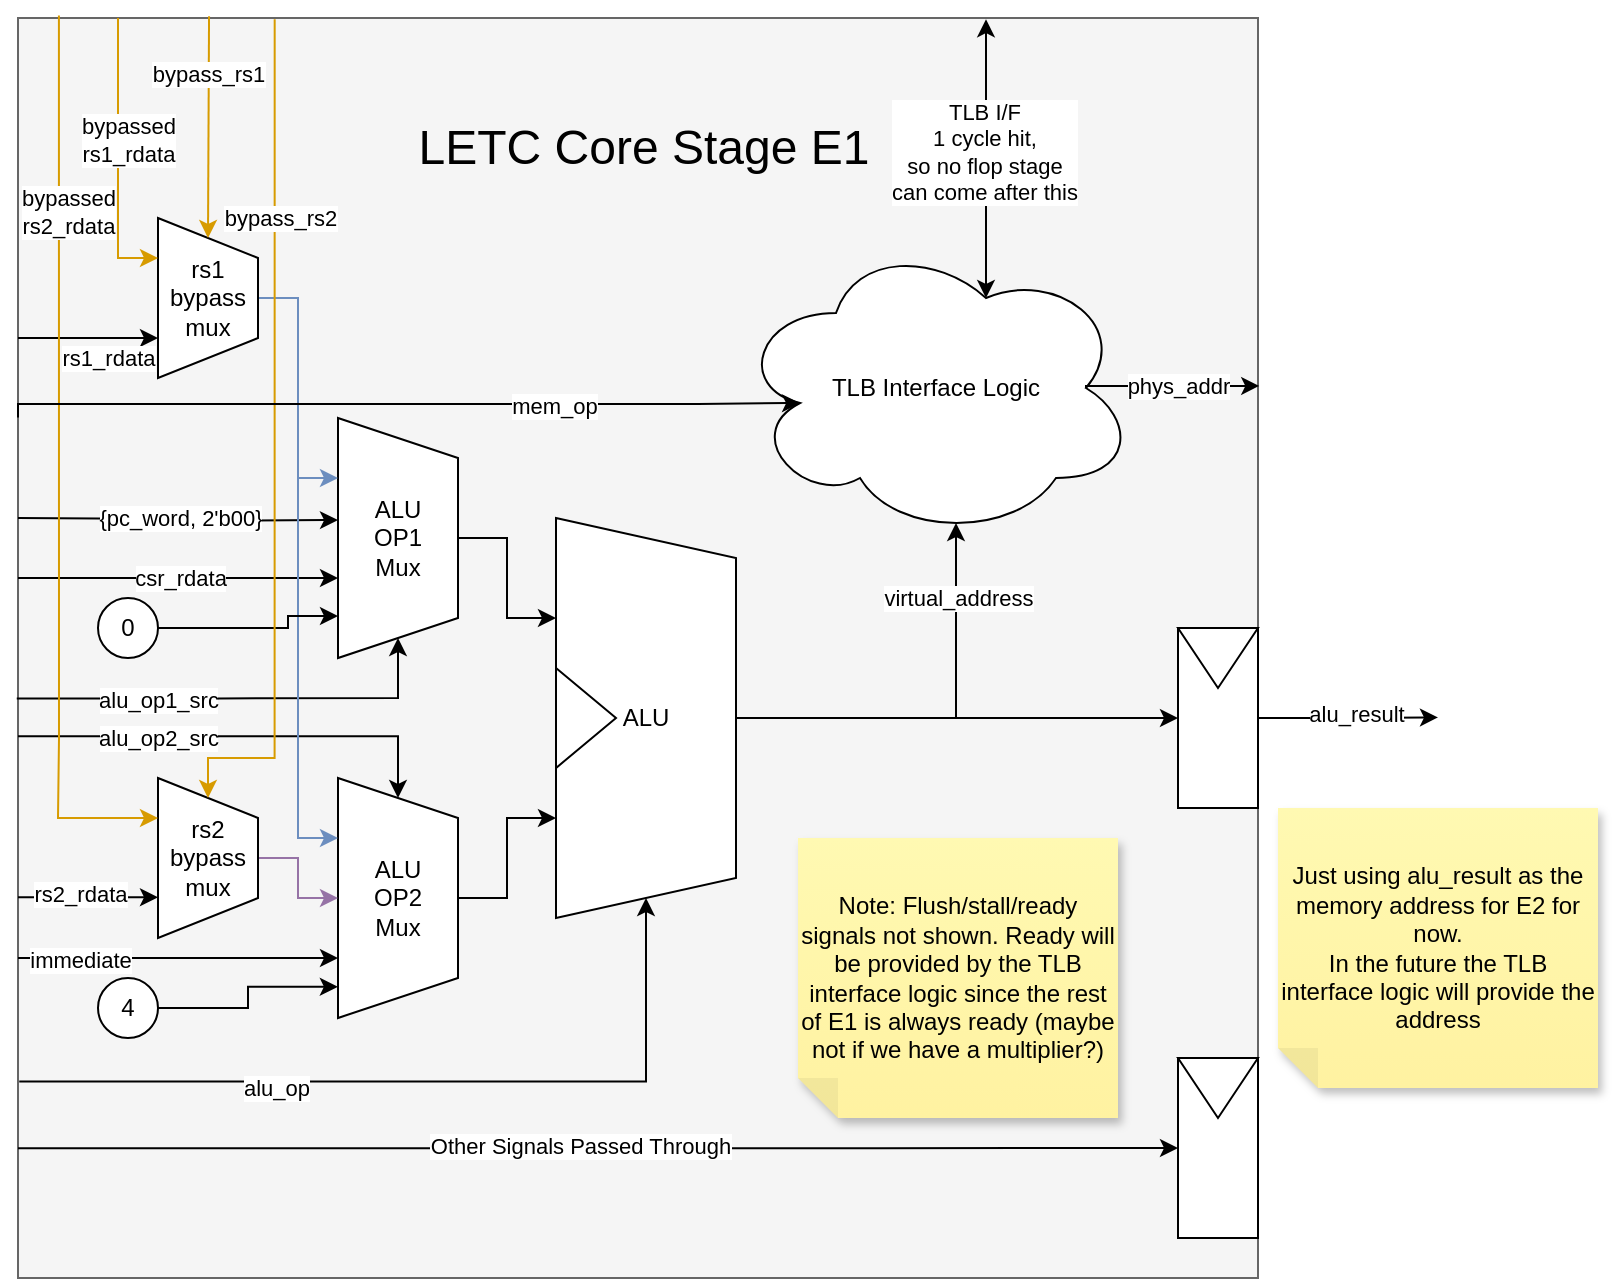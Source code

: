<mxfile version="24.0.4" type="device">
  <diagram name="Page-1" id="mX2h6JksRinRSsMRI6-A">
    <mxGraphModel dx="1046" dy="633" grid="1" gridSize="10" guides="1" tooltips="1" connect="1" arrows="1" fold="1" page="1" pageScale="1" pageWidth="827" pageHeight="1169" math="0" shadow="0">
      <root>
        <mxCell id="0" />
        <mxCell id="1" parent="0" />
        <mxCell id="oQ6gl76hAbbXNXq-nnLv-1" value="" style="rounded=0;whiteSpace=wrap;html=1;fillColor=#f5f5f5;fontColor=#333333;strokeColor=#666666;" vertex="1" parent="1">
          <mxGeometry x="100" y="110" width="620" height="630" as="geometry" />
        </mxCell>
        <mxCell id="oQ6gl76hAbbXNXq-nnLv-61" style="edgeStyle=orthogonalEdgeStyle;rounded=0;orthogonalLoop=1;jettySize=auto;html=1;exitX=0.5;exitY=0;exitDx=0;exitDy=0;entryX=0.25;entryY=1;entryDx=0;entryDy=0;" edge="1" parent="1" source="oQ6gl76hAbbXNXq-nnLv-4" target="oQ6gl76hAbbXNXq-nnLv-58">
          <mxGeometry relative="1" as="geometry" />
        </mxCell>
        <mxCell id="oQ6gl76hAbbXNXq-nnLv-4" value="&lt;div&gt;ALU&lt;/div&gt;OP1&lt;div&gt;Mux&lt;/div&gt;" style="shape=trapezoid;perimeter=trapezoidPerimeter;whiteSpace=wrap;html=1;fixedSize=1;direction=south;" vertex="1" parent="1">
          <mxGeometry x="260" y="310" width="60" height="120" as="geometry" />
        </mxCell>
        <mxCell id="oQ6gl76hAbbXNXq-nnLv-7" style="edgeStyle=orthogonalEdgeStyle;rounded=0;orthogonalLoop=1;jettySize=auto;html=1;exitX=0;exitY=0.897;exitDx=0;exitDy=0;entryX=0;entryY=0.5;entryDx=0;entryDy=0;exitPerimeter=0;" edge="1" parent="1" source="oQ6gl76hAbbXNXq-nnLv-1" target="oQ6gl76hAbbXNXq-nnLv-9">
          <mxGeometry relative="1" as="geometry">
            <mxPoint x="60.0" y="564.57" as="sourcePoint" />
            <mxPoint x="680" y="564.57" as="targetPoint" />
            <Array as="points">
              <mxPoint x="530" y="675" />
              <mxPoint x="530" y="675" />
            </Array>
          </mxGeometry>
        </mxCell>
        <mxCell id="oQ6gl76hAbbXNXq-nnLv-8" value="Other Signals Passed Through" style="edgeLabel;html=1;align=center;verticalAlign=middle;resizable=0;points=[];" vertex="1" connectable="0" parent="oQ6gl76hAbbXNXq-nnLv-7">
          <mxGeometry x="-0.032" y="1" relative="1" as="geometry">
            <mxPoint as="offset" />
          </mxGeometry>
        </mxCell>
        <mxCell id="oQ6gl76hAbbXNXq-nnLv-13" value="" style="group" vertex="1" connectable="0" parent="1">
          <mxGeometry x="680" y="630" width="40" height="90" as="geometry" />
        </mxCell>
        <mxCell id="oQ6gl76hAbbXNXq-nnLv-9" value="" style="rounded=0;whiteSpace=wrap;html=1;" vertex="1" parent="oQ6gl76hAbbXNXq-nnLv-13">
          <mxGeometry width="40" height="90" as="geometry" />
        </mxCell>
        <mxCell id="oQ6gl76hAbbXNXq-nnLv-10" value="" style="triangle;whiteSpace=wrap;html=1;direction=south;" vertex="1" parent="oQ6gl76hAbbXNXq-nnLv-13">
          <mxGeometry width="40" height="30" as="geometry" />
        </mxCell>
        <mxCell id="oQ6gl76hAbbXNXq-nnLv-54" style="edgeStyle=orthogonalEdgeStyle;rounded=0;orthogonalLoop=1;jettySize=auto;html=1;exitX=0.75;exitY=1;exitDx=0;exitDy=0;entryX=0.75;entryY=1;entryDx=0;entryDy=0;" edge="1" parent="1" target="oQ6gl76hAbbXNXq-nnLv-16">
          <mxGeometry relative="1" as="geometry">
            <mxPoint x="100" y="580" as="sourcePoint" />
            <Array as="points">
              <mxPoint x="100" y="580" />
            </Array>
          </mxGeometry>
        </mxCell>
        <mxCell id="oQ6gl76hAbbXNXq-nnLv-55" value="immediate" style="edgeLabel;html=1;align=center;verticalAlign=middle;resizable=0;points=[];" vertex="1" connectable="0" parent="oQ6gl76hAbbXNXq-nnLv-54">
          <mxGeometry x="-0.734" y="-1" relative="1" as="geometry">
            <mxPoint x="9" as="offset" />
          </mxGeometry>
        </mxCell>
        <mxCell id="oQ6gl76hAbbXNXq-nnLv-62" style="edgeStyle=orthogonalEdgeStyle;rounded=0;orthogonalLoop=1;jettySize=auto;html=1;exitX=0.5;exitY=0;exitDx=0;exitDy=0;entryX=0.75;entryY=1;entryDx=0;entryDy=0;" edge="1" parent="1" source="oQ6gl76hAbbXNXq-nnLv-16" target="oQ6gl76hAbbXNXq-nnLv-58">
          <mxGeometry relative="1" as="geometry" />
        </mxCell>
        <mxCell id="oQ6gl76hAbbXNXq-nnLv-16" value="&lt;div&gt;ALU&lt;/div&gt;OP2&lt;div&gt;Mux&lt;/div&gt;" style="shape=trapezoid;perimeter=trapezoidPerimeter;whiteSpace=wrap;html=1;fixedSize=1;direction=south;" vertex="1" parent="1">
          <mxGeometry x="260" y="490" width="60" height="120" as="geometry" />
        </mxCell>
        <mxCell id="oQ6gl76hAbbXNXq-nnLv-17" style="edgeStyle=orthogonalEdgeStyle;rounded=0;orthogonalLoop=1;jettySize=auto;html=1;exitX=0;exitY=0.57;exitDx=0;exitDy=0;entryX=0;entryY=0.5;entryDx=0;entryDy=0;exitPerimeter=0;" edge="1" parent="1" source="oQ6gl76hAbbXNXq-nnLv-1" target="oQ6gl76hAbbXNXq-nnLv-16">
          <mxGeometry relative="1" as="geometry">
            <Array as="points">
              <mxPoint x="290" y="469" />
            </Array>
          </mxGeometry>
        </mxCell>
        <mxCell id="oQ6gl76hAbbXNXq-nnLv-18" value="alu_op2_src" style="edgeLabel;html=1;align=center;verticalAlign=middle;resizable=0;points=[];" vertex="1" connectable="0" parent="oQ6gl76hAbbXNXq-nnLv-17">
          <mxGeometry x="-0.467" y="-1" relative="1" as="geometry">
            <mxPoint x="11" as="offset" />
          </mxGeometry>
        </mxCell>
        <mxCell id="oQ6gl76hAbbXNXq-nnLv-21" style="edgeStyle=orthogonalEdgeStyle;rounded=0;orthogonalLoop=1;jettySize=auto;html=1;exitX=-0.001;exitY=0.54;exitDx=0;exitDy=0;entryX=1;entryY=0.5;entryDx=0;entryDy=0;exitPerimeter=0;" edge="1" parent="1" source="oQ6gl76hAbbXNXq-nnLv-1" target="oQ6gl76hAbbXNXq-nnLv-4">
          <mxGeometry relative="1" as="geometry">
            <Array as="points">
              <mxPoint x="200" y="450" />
              <mxPoint x="290" y="450" />
            </Array>
          </mxGeometry>
        </mxCell>
        <mxCell id="oQ6gl76hAbbXNXq-nnLv-22" value="alu_op1_src" style="edgeLabel;html=1;align=center;verticalAlign=middle;resizable=0;points=[];" vertex="1" connectable="0" parent="oQ6gl76hAbbXNXq-nnLv-21">
          <mxGeometry x="0.03" y="-1" relative="1" as="geometry">
            <mxPoint x="-43" as="offset" />
          </mxGeometry>
        </mxCell>
        <mxCell id="oQ6gl76hAbbXNXq-nnLv-24" style="edgeStyle=orthogonalEdgeStyle;rounded=0;orthogonalLoop=1;jettySize=auto;html=1;exitX=0.75;exitY=1;exitDx=0;exitDy=0;entryX=0.75;entryY=1;entryDx=0;entryDy=0;" edge="1" parent="1">
          <mxGeometry relative="1" as="geometry">
            <mxPoint x="100" y="390" as="sourcePoint" />
            <mxPoint x="260" y="390" as="targetPoint" />
            <Array as="points">
              <mxPoint x="100" y="390" />
            </Array>
          </mxGeometry>
        </mxCell>
        <mxCell id="oQ6gl76hAbbXNXq-nnLv-35" value="csr_rdata" style="edgeLabel;html=1;align=center;verticalAlign=middle;resizable=0;points=[];" vertex="1" connectable="0" parent="oQ6gl76hAbbXNXq-nnLv-24">
          <mxGeometry x="-0.607" relative="1" as="geometry">
            <mxPoint x="49" as="offset" />
          </mxGeometry>
        </mxCell>
        <mxCell id="oQ6gl76hAbbXNXq-nnLv-25" style="edgeStyle=orthogonalEdgeStyle;rounded=0;orthogonalLoop=1;jettySize=auto;html=1;exitX=0.75;exitY=1;exitDx=0;exitDy=0;" edge="1" parent="1">
          <mxGeometry relative="1" as="geometry">
            <mxPoint x="100" y="360" as="sourcePoint" />
            <mxPoint x="260" y="361" as="targetPoint" />
            <Array as="points" />
          </mxGeometry>
        </mxCell>
        <mxCell id="oQ6gl76hAbbXNXq-nnLv-36" value="{pc_word, 2&#39;b00}" style="edgeLabel;html=1;align=center;verticalAlign=middle;resizable=0;points=[];" vertex="1" connectable="0" parent="oQ6gl76hAbbXNXq-nnLv-25">
          <mxGeometry x="-0.53" relative="1" as="geometry">
            <mxPoint x="43" as="offset" />
          </mxGeometry>
        </mxCell>
        <mxCell id="oQ6gl76hAbbXNXq-nnLv-26" style="edgeStyle=orthogonalEdgeStyle;rounded=0;orthogonalLoop=1;jettySize=auto;html=1;exitX=0.75;exitY=1;exitDx=0;exitDy=0;entryX=0.75;entryY=1;entryDx=0;entryDy=0;" edge="1" parent="1">
          <mxGeometry relative="1" as="geometry">
            <mxPoint x="100" y="270" as="sourcePoint" />
            <mxPoint x="170" y="270" as="targetPoint" />
            <Array as="points">
              <mxPoint x="100" y="270" />
            </Array>
          </mxGeometry>
        </mxCell>
        <mxCell id="oQ6gl76hAbbXNXq-nnLv-27" value="rs1_rdata" style="edgeLabel;html=1;align=center;verticalAlign=middle;resizable=0;points=[];" vertex="1" connectable="0" parent="oQ6gl76hAbbXNXq-nnLv-26">
          <mxGeometry x="-0.391" y="2" relative="1" as="geometry">
            <mxPoint x="23" y="12" as="offset" />
          </mxGeometry>
        </mxCell>
        <mxCell id="oQ6gl76hAbbXNXq-nnLv-33" style="edgeStyle=orthogonalEdgeStyle;rounded=0;orthogonalLoop=1;jettySize=auto;html=1;exitX=0.5;exitY=0;exitDx=0;exitDy=0;entryX=0.25;entryY=1;entryDx=0;entryDy=0;fillColor=#dae8fc;strokeColor=#6c8ebf;" edge="1" parent="1" source="oQ6gl76hAbbXNXq-nnLv-28" target="oQ6gl76hAbbXNXq-nnLv-4">
          <mxGeometry relative="1" as="geometry" />
        </mxCell>
        <mxCell id="oQ6gl76hAbbXNXq-nnLv-40" style="edgeStyle=orthogonalEdgeStyle;rounded=0;orthogonalLoop=1;jettySize=auto;html=1;exitX=0.5;exitY=0;exitDx=0;exitDy=0;entryX=0.25;entryY=1;entryDx=0;entryDy=0;fillColor=#dae8fc;strokeColor=#6c8ebf;" edge="1" parent="1" source="oQ6gl76hAbbXNXq-nnLv-28" target="oQ6gl76hAbbXNXq-nnLv-16">
          <mxGeometry relative="1" as="geometry" />
        </mxCell>
        <mxCell id="oQ6gl76hAbbXNXq-nnLv-28" value="rs1&lt;div&gt;bypass&lt;/div&gt;&lt;div&gt;mux&lt;/div&gt;" style="shape=trapezoid;perimeter=trapezoidPerimeter;whiteSpace=wrap;html=1;fixedSize=1;direction=south;" vertex="1" parent="1">
          <mxGeometry x="170" y="210" width="50" height="80" as="geometry" />
        </mxCell>
        <mxCell id="oQ6gl76hAbbXNXq-nnLv-30" style="edgeStyle=orthogonalEdgeStyle;rounded=0;orthogonalLoop=1;jettySize=auto;html=1;exitX=0;exitY=0.5;exitDx=0;exitDy=0;entryX=0;entryY=0.5;entryDx=0;entryDy=0;fillColor=#ffe6cc;strokeColor=#d79b00;" edge="1" parent="1" target="oQ6gl76hAbbXNXq-nnLv-28">
          <mxGeometry relative="1" as="geometry">
            <mxPoint x="195.52" y="109.13" as="sourcePoint" />
            <Array as="points">
              <mxPoint x="196" y="110" />
              <mxPoint x="195" y="110" />
            </Array>
          </mxGeometry>
        </mxCell>
        <mxCell id="oQ6gl76hAbbXNXq-nnLv-32" value="bypass_rs1" style="edgeLabel;html=1;align=center;verticalAlign=middle;resizable=0;points=[];" vertex="1" connectable="0" parent="oQ6gl76hAbbXNXq-nnLv-30">
          <mxGeometry x="-0.473" y="-4" relative="1" as="geometry">
            <mxPoint x="4" as="offset" />
          </mxGeometry>
        </mxCell>
        <mxCell id="oQ6gl76hAbbXNXq-nnLv-31" value="&lt;font style=&quot;font-size: 24px;&quot;&gt;LETC Core Stage E1&lt;/font&gt;" style="text;html=1;strokeColor=none;fillColor=none;align=center;verticalAlign=middle;whiteSpace=wrap;rounded=0;" vertex="1" parent="1">
          <mxGeometry x="293" y="160" width="240" height="30" as="geometry" />
        </mxCell>
        <mxCell id="oQ6gl76hAbbXNXq-nnLv-37" value="0" style="ellipse;whiteSpace=wrap;html=1;aspect=fixed;" vertex="1" parent="1">
          <mxGeometry x="140" y="400" width="30" height="30" as="geometry" />
        </mxCell>
        <mxCell id="oQ6gl76hAbbXNXq-nnLv-38" style="edgeStyle=orthogonalEdgeStyle;rounded=0;orthogonalLoop=1;jettySize=auto;html=1;exitX=1;exitY=0.5;exitDx=0;exitDy=0;" edge="1" parent="1" source="oQ6gl76hAbbXNXq-nnLv-37">
          <mxGeometry relative="1" as="geometry">
            <mxPoint x="260" y="409" as="targetPoint" />
            <Array as="points">
              <mxPoint x="235" y="415" />
              <mxPoint x="235" y="409" />
            </Array>
          </mxGeometry>
        </mxCell>
        <mxCell id="oQ6gl76hAbbXNXq-nnLv-43" style="edgeStyle=orthogonalEdgeStyle;rounded=0;orthogonalLoop=1;jettySize=auto;html=1;exitX=0.5;exitY=0;exitDx=0;exitDy=0;fillColor=#e1d5e7;strokeColor=#9673a6;" edge="1" parent="1" source="oQ6gl76hAbbXNXq-nnLv-39" target="oQ6gl76hAbbXNXq-nnLv-16">
          <mxGeometry relative="1" as="geometry" />
        </mxCell>
        <mxCell id="oQ6gl76hAbbXNXq-nnLv-39" value="rs2&lt;div&gt;bypass&lt;/div&gt;&lt;div&gt;mux&lt;/div&gt;" style="shape=trapezoid;perimeter=trapezoidPerimeter;whiteSpace=wrap;html=1;fixedSize=1;direction=south;" vertex="1" parent="1">
          <mxGeometry x="170" y="490" width="50" height="80" as="geometry" />
        </mxCell>
        <mxCell id="oQ6gl76hAbbXNXq-nnLv-41" style="edgeStyle=orthogonalEdgeStyle;rounded=0;orthogonalLoop=1;jettySize=auto;html=1;exitX=0.25;exitY=1;exitDx=0;exitDy=0;entryX=0.25;entryY=1;entryDx=0;entryDy=0;fillColor=#ffe6cc;strokeColor=#d79b00;" edge="1" parent="1" target="oQ6gl76hAbbXNXq-nnLv-28">
          <mxGeometry relative="1" as="geometry">
            <mxPoint x="150" y="110" as="sourcePoint" />
            <Array as="points">
              <mxPoint x="150" y="110" />
              <mxPoint x="150" y="230" />
            </Array>
          </mxGeometry>
        </mxCell>
        <mxCell id="oQ6gl76hAbbXNXq-nnLv-42" value="bypassed&lt;div&gt;rs1_rdata&lt;/div&gt;" style="edgeLabel;html=1;align=center;verticalAlign=middle;resizable=0;points=[];" vertex="1" connectable="0" parent="oQ6gl76hAbbXNXq-nnLv-41">
          <mxGeometry x="-0.263" y="-2" relative="1" as="geometry">
            <mxPoint x="7" y="9" as="offset" />
          </mxGeometry>
        </mxCell>
        <mxCell id="oQ6gl76hAbbXNXq-nnLv-44" style="edgeStyle=orthogonalEdgeStyle;rounded=0;orthogonalLoop=1;jettySize=auto;html=1;exitX=0.207;exitY=0.001;exitDx=0;exitDy=0;entryX=0;entryY=0.5;entryDx=0;entryDy=0;exitPerimeter=0;fillColor=#ffe6cc;strokeColor=#d79b00;" edge="1" parent="1" source="oQ6gl76hAbbXNXq-nnLv-1" target="oQ6gl76hAbbXNXq-nnLv-39">
          <mxGeometry relative="1" as="geometry">
            <Array as="points">
              <mxPoint x="228" y="480" />
              <mxPoint x="195" y="480" />
            </Array>
          </mxGeometry>
        </mxCell>
        <mxCell id="oQ6gl76hAbbXNXq-nnLv-51" value="bypass_rs2" style="edgeLabel;html=1;align=center;verticalAlign=middle;resizable=0;points=[];" vertex="1" connectable="0" parent="oQ6gl76hAbbXNXq-nnLv-44">
          <mxGeometry x="-0.479" y="-2" relative="1" as="geometry">
            <mxPoint x="4" y="-11" as="offset" />
          </mxGeometry>
        </mxCell>
        <mxCell id="oQ6gl76hAbbXNXq-nnLv-47" style="edgeStyle=orthogonalEdgeStyle;rounded=0;orthogonalLoop=1;jettySize=auto;html=1;exitX=0.75;exitY=1;exitDx=0;exitDy=0;entryX=0.75;entryY=1;entryDx=0;entryDy=0;" edge="1" parent="1">
          <mxGeometry relative="1" as="geometry">
            <mxPoint x="100" y="549.66" as="sourcePoint" />
            <mxPoint x="170" y="549.66" as="targetPoint" />
            <Array as="points">
              <mxPoint x="100" y="549.66" />
            </Array>
          </mxGeometry>
        </mxCell>
        <mxCell id="oQ6gl76hAbbXNXq-nnLv-48" value="rs2_rdata" style="edgeLabel;html=1;align=center;verticalAlign=middle;resizable=0;points=[];" vertex="1" connectable="0" parent="oQ6gl76hAbbXNXq-nnLv-47">
          <mxGeometry x="-0.391" y="2" relative="1" as="geometry">
            <mxPoint x="9" as="offset" />
          </mxGeometry>
        </mxCell>
        <mxCell id="oQ6gl76hAbbXNXq-nnLv-52" style="edgeStyle=orthogonalEdgeStyle;rounded=0;orthogonalLoop=1;jettySize=auto;html=1;exitX=0.033;exitY=-0.002;exitDx=0;exitDy=0;entryX=0.25;entryY=1;entryDx=0;entryDy=0;fillColor=#ffe6cc;strokeColor=#d79b00;exitPerimeter=0;" edge="1" parent="1" source="oQ6gl76hAbbXNXq-nnLv-1" target="oQ6gl76hAbbXNXq-nnLv-39">
          <mxGeometry relative="1" as="geometry">
            <Array as="points">
              <mxPoint x="121" y="470" />
              <mxPoint x="120" y="470" />
              <mxPoint x="120" y="510" />
            </Array>
          </mxGeometry>
        </mxCell>
        <mxCell id="oQ6gl76hAbbXNXq-nnLv-53" value="bypassed&lt;div&gt;rs2_rdata&lt;/div&gt;" style="edgeLabel;html=1;align=center;verticalAlign=middle;resizable=0;points=[];" vertex="1" connectable="0" parent="oQ6gl76hAbbXNXq-nnLv-52">
          <mxGeometry x="-0.641" y="1" relative="1" as="geometry">
            <mxPoint x="3" y="17" as="offset" />
          </mxGeometry>
        </mxCell>
        <mxCell id="oQ6gl76hAbbXNXq-nnLv-56" value="4" style="ellipse;whiteSpace=wrap;html=1;aspect=fixed;" vertex="1" parent="1">
          <mxGeometry x="140" y="590" width="30" height="30" as="geometry" />
        </mxCell>
        <mxCell id="oQ6gl76hAbbXNXq-nnLv-57" style="edgeStyle=orthogonalEdgeStyle;rounded=0;orthogonalLoop=1;jettySize=auto;html=1;exitX=1;exitY=0.5;exitDx=0;exitDy=0;entryX=0.87;entryY=1.001;entryDx=0;entryDy=0;entryPerimeter=0;" edge="1" parent="1" source="oQ6gl76hAbbXNXq-nnLv-56" target="oQ6gl76hAbbXNXq-nnLv-16">
          <mxGeometry relative="1" as="geometry" />
        </mxCell>
        <mxCell id="oQ6gl76hAbbXNXq-nnLv-60" value="" style="group" vertex="1" connectable="0" parent="1">
          <mxGeometry x="369" y="360" width="90" height="200" as="geometry" />
        </mxCell>
        <mxCell id="oQ6gl76hAbbXNXq-nnLv-58" value="&lt;div&gt;ALU&lt;/div&gt;" style="shape=trapezoid;perimeter=trapezoidPerimeter;whiteSpace=wrap;html=1;fixedSize=1;direction=south;" vertex="1" parent="oQ6gl76hAbbXNXq-nnLv-60">
          <mxGeometry width="90" height="200" as="geometry" />
        </mxCell>
        <mxCell id="oQ6gl76hAbbXNXq-nnLv-59" value="" style="triangle;whiteSpace=wrap;html=1;" vertex="1" parent="oQ6gl76hAbbXNXq-nnLv-60">
          <mxGeometry y="75" width="30" height="50" as="geometry" />
        </mxCell>
        <mxCell id="oQ6gl76hAbbXNXq-nnLv-63" value="" style="group" vertex="1" connectable="0" parent="1">
          <mxGeometry x="680" y="415" width="40" height="90" as="geometry" />
        </mxCell>
        <mxCell id="oQ6gl76hAbbXNXq-nnLv-67" style="edgeStyle=orthogonalEdgeStyle;rounded=0;orthogonalLoop=1;jettySize=auto;html=1;exitX=1;exitY=0.5;exitDx=0;exitDy=0;" edge="1" parent="oQ6gl76hAbbXNXq-nnLv-63" source="oQ6gl76hAbbXNXq-nnLv-64">
          <mxGeometry relative="1" as="geometry">
            <mxPoint x="130" y="44.706" as="targetPoint" />
          </mxGeometry>
        </mxCell>
        <mxCell id="oQ6gl76hAbbXNXq-nnLv-68" value="alu_result" style="edgeLabel;html=1;align=center;verticalAlign=middle;resizable=0;points=[];" vertex="1" connectable="0" parent="oQ6gl76hAbbXNXq-nnLv-67">
          <mxGeometry x="0.111" y="2" relative="1" as="geometry">
            <mxPoint x="-1" as="offset" />
          </mxGeometry>
        </mxCell>
        <mxCell id="oQ6gl76hAbbXNXq-nnLv-64" value="" style="rounded=0;whiteSpace=wrap;html=1;" vertex="1" parent="oQ6gl76hAbbXNXq-nnLv-63">
          <mxGeometry width="40" height="90" as="geometry" />
        </mxCell>
        <mxCell id="oQ6gl76hAbbXNXq-nnLv-65" value="" style="triangle;whiteSpace=wrap;html=1;direction=south;" vertex="1" parent="oQ6gl76hAbbXNXq-nnLv-63">
          <mxGeometry width="40" height="30" as="geometry" />
        </mxCell>
        <mxCell id="oQ6gl76hAbbXNXq-nnLv-66" style="edgeStyle=orthogonalEdgeStyle;rounded=0;orthogonalLoop=1;jettySize=auto;html=1;exitX=0.5;exitY=0;exitDx=0;exitDy=0;entryX=0;entryY=0.5;entryDx=0;entryDy=0;" edge="1" parent="1" source="oQ6gl76hAbbXNXq-nnLv-58" target="oQ6gl76hAbbXNXq-nnLv-64">
          <mxGeometry relative="1" as="geometry" />
        </mxCell>
        <mxCell id="oQ6gl76hAbbXNXq-nnLv-69" value="TLB Interface Logic" style="ellipse;shape=cloud;whiteSpace=wrap;html=1;" vertex="1" parent="1">
          <mxGeometry x="459" y="220" width="200" height="150" as="geometry" />
        </mxCell>
        <mxCell id="oQ6gl76hAbbXNXq-nnLv-71" value="Note: Flush/stall/ready signals not shown. Ready will be provided by the TLB interface logic since the rest of E1 is always ready (maybe not if we have a multiplier?)" style="shape=note;whiteSpace=wrap;html=1;backgroundOutline=1;fontColor=#000000;darkOpacity=0.05;fillColor=#FFF9B2;strokeColor=none;fillStyle=solid;direction=west;gradientDirection=north;gradientColor=#FFF2A1;shadow=1;size=20;pointerEvents=1;" vertex="1" parent="1">
          <mxGeometry x="490" y="520" width="160" height="140" as="geometry" />
        </mxCell>
        <mxCell id="oQ6gl76hAbbXNXq-nnLv-72" value="Just using alu_result as the memory address for E2 for now.&lt;div&gt;In the future the TLB interface logic will provide the address&lt;/div&gt;" style="shape=note;whiteSpace=wrap;html=1;backgroundOutline=1;fontColor=#000000;darkOpacity=0.05;fillColor=#FFF9B2;strokeColor=none;fillStyle=solid;direction=west;gradientDirection=north;gradientColor=#FFF2A1;shadow=1;size=20;pointerEvents=1;" vertex="1" parent="1">
          <mxGeometry x="730" y="505" width="160" height="140" as="geometry" />
        </mxCell>
        <mxCell id="oQ6gl76hAbbXNXq-nnLv-73" style="edgeStyle=orthogonalEdgeStyle;rounded=0;orthogonalLoop=1;jettySize=auto;html=1;exitX=0.5;exitY=0;exitDx=0;exitDy=0;entryX=0.55;entryY=0.95;entryDx=0;entryDy=0;entryPerimeter=0;" edge="1" parent="1" source="oQ6gl76hAbbXNXq-nnLv-58" target="oQ6gl76hAbbXNXq-nnLv-69">
          <mxGeometry relative="1" as="geometry" />
        </mxCell>
        <mxCell id="oQ6gl76hAbbXNXq-nnLv-74" value="virtual_address" style="edgeLabel;html=1;align=center;verticalAlign=middle;resizable=0;points=[];" vertex="1" connectable="0" parent="oQ6gl76hAbbXNXq-nnLv-73">
          <mxGeometry x="0.717" y="-1" relative="1" as="geometry">
            <mxPoint y="8" as="offset" />
          </mxGeometry>
        </mxCell>
        <mxCell id="oQ6gl76hAbbXNXq-nnLv-75" style="edgeStyle=orthogonalEdgeStyle;rounded=0;orthogonalLoop=1;jettySize=auto;html=1;exitX=0.625;exitY=0.2;exitDx=0;exitDy=0;exitPerimeter=0;entryX=0.781;entryY=0.001;entryDx=0;entryDy=0;entryPerimeter=0;startArrow=classic;startFill=1;" edge="1" parent="1" source="oQ6gl76hAbbXNXq-nnLv-69" target="oQ6gl76hAbbXNXq-nnLv-1">
          <mxGeometry relative="1" as="geometry">
            <Array as="points">
              <mxPoint x="584" y="111" />
            </Array>
          </mxGeometry>
        </mxCell>
        <mxCell id="oQ6gl76hAbbXNXq-nnLv-76" value="TLB I/F&lt;div&gt;1 cycle hit,&lt;/div&gt;&lt;div&gt;so no flop stage&lt;/div&gt;&lt;div&gt;can come after this&lt;/div&gt;" style="edgeLabel;html=1;align=center;verticalAlign=middle;resizable=0;points=[];" vertex="1" connectable="0" parent="oQ6gl76hAbbXNXq-nnLv-75">
          <mxGeometry x="0.044" y="1" relative="1" as="geometry">
            <mxPoint as="offset" />
          </mxGeometry>
        </mxCell>
        <mxCell id="oQ6gl76hAbbXNXq-nnLv-77" style="edgeStyle=orthogonalEdgeStyle;rounded=0;orthogonalLoop=1;jettySize=auto;html=1;exitX=0.875;exitY=0.5;exitDx=0;exitDy=0;exitPerimeter=0;entryX=1.001;entryY=0.292;entryDx=0;entryDy=0;entryPerimeter=0;" edge="1" parent="1" source="oQ6gl76hAbbXNXq-nnLv-69" target="oQ6gl76hAbbXNXq-nnLv-1">
          <mxGeometry relative="1" as="geometry">
            <Array as="points">
              <mxPoint x="634" y="294" />
            </Array>
          </mxGeometry>
        </mxCell>
        <mxCell id="oQ6gl76hAbbXNXq-nnLv-78" value="phys_addr" style="edgeLabel;html=1;align=center;verticalAlign=middle;resizable=0;points=[];" vertex="1" connectable="0" parent="oQ6gl76hAbbXNXq-nnLv-77">
          <mxGeometry x="-0.207" y="1" relative="1" as="geometry">
            <mxPoint x="12" y="1" as="offset" />
          </mxGeometry>
        </mxCell>
        <mxCell id="oQ6gl76hAbbXNXq-nnLv-79" style="edgeStyle=orthogonalEdgeStyle;rounded=0;orthogonalLoop=1;jettySize=auto;html=1;exitX=0;exitY=0.317;exitDx=0;exitDy=0;exitPerimeter=0;entryX=0.16;entryY=0.55;entryDx=0;entryDy=0;entryPerimeter=0;" edge="1" parent="1" source="oQ6gl76hAbbXNXq-nnLv-1" target="oQ6gl76hAbbXNXq-nnLv-69">
          <mxGeometry relative="1" as="geometry">
            <Array as="points">
              <mxPoint x="100" y="303" />
              <mxPoint x="440" y="303" />
            </Array>
          </mxGeometry>
        </mxCell>
        <mxCell id="oQ6gl76hAbbXNXq-nnLv-80" value="mem_op" style="edgeLabel;html=1;align=center;verticalAlign=middle;resizable=0;points=[];" vertex="1" connectable="0" parent="oQ6gl76hAbbXNXq-nnLv-79">
          <mxGeometry x="0.38" y="-1" relative="1" as="geometry">
            <mxPoint as="offset" />
          </mxGeometry>
        </mxCell>
        <mxCell id="oQ6gl76hAbbXNXq-nnLv-81" style="edgeStyle=orthogonalEdgeStyle;rounded=0;orthogonalLoop=1;jettySize=auto;html=1;exitX=0.001;exitY=0.844;exitDx=0;exitDy=0;entryX=1;entryY=0.5;entryDx=0;entryDy=0;exitPerimeter=0;" edge="1" parent="1" source="oQ6gl76hAbbXNXq-nnLv-1" target="oQ6gl76hAbbXNXq-nnLv-58">
          <mxGeometry relative="1" as="geometry">
            <Array as="points">
              <mxPoint x="414" y="642" />
            </Array>
          </mxGeometry>
        </mxCell>
        <mxCell id="oQ6gl76hAbbXNXq-nnLv-82" value="alu_op" style="edgeLabel;html=1;align=center;verticalAlign=middle;resizable=0;points=[];" vertex="1" connectable="0" parent="oQ6gl76hAbbXNXq-nnLv-81">
          <mxGeometry x="-0.369" y="-3" relative="1" as="geometry">
            <mxPoint as="offset" />
          </mxGeometry>
        </mxCell>
      </root>
    </mxGraphModel>
  </diagram>
</mxfile>
